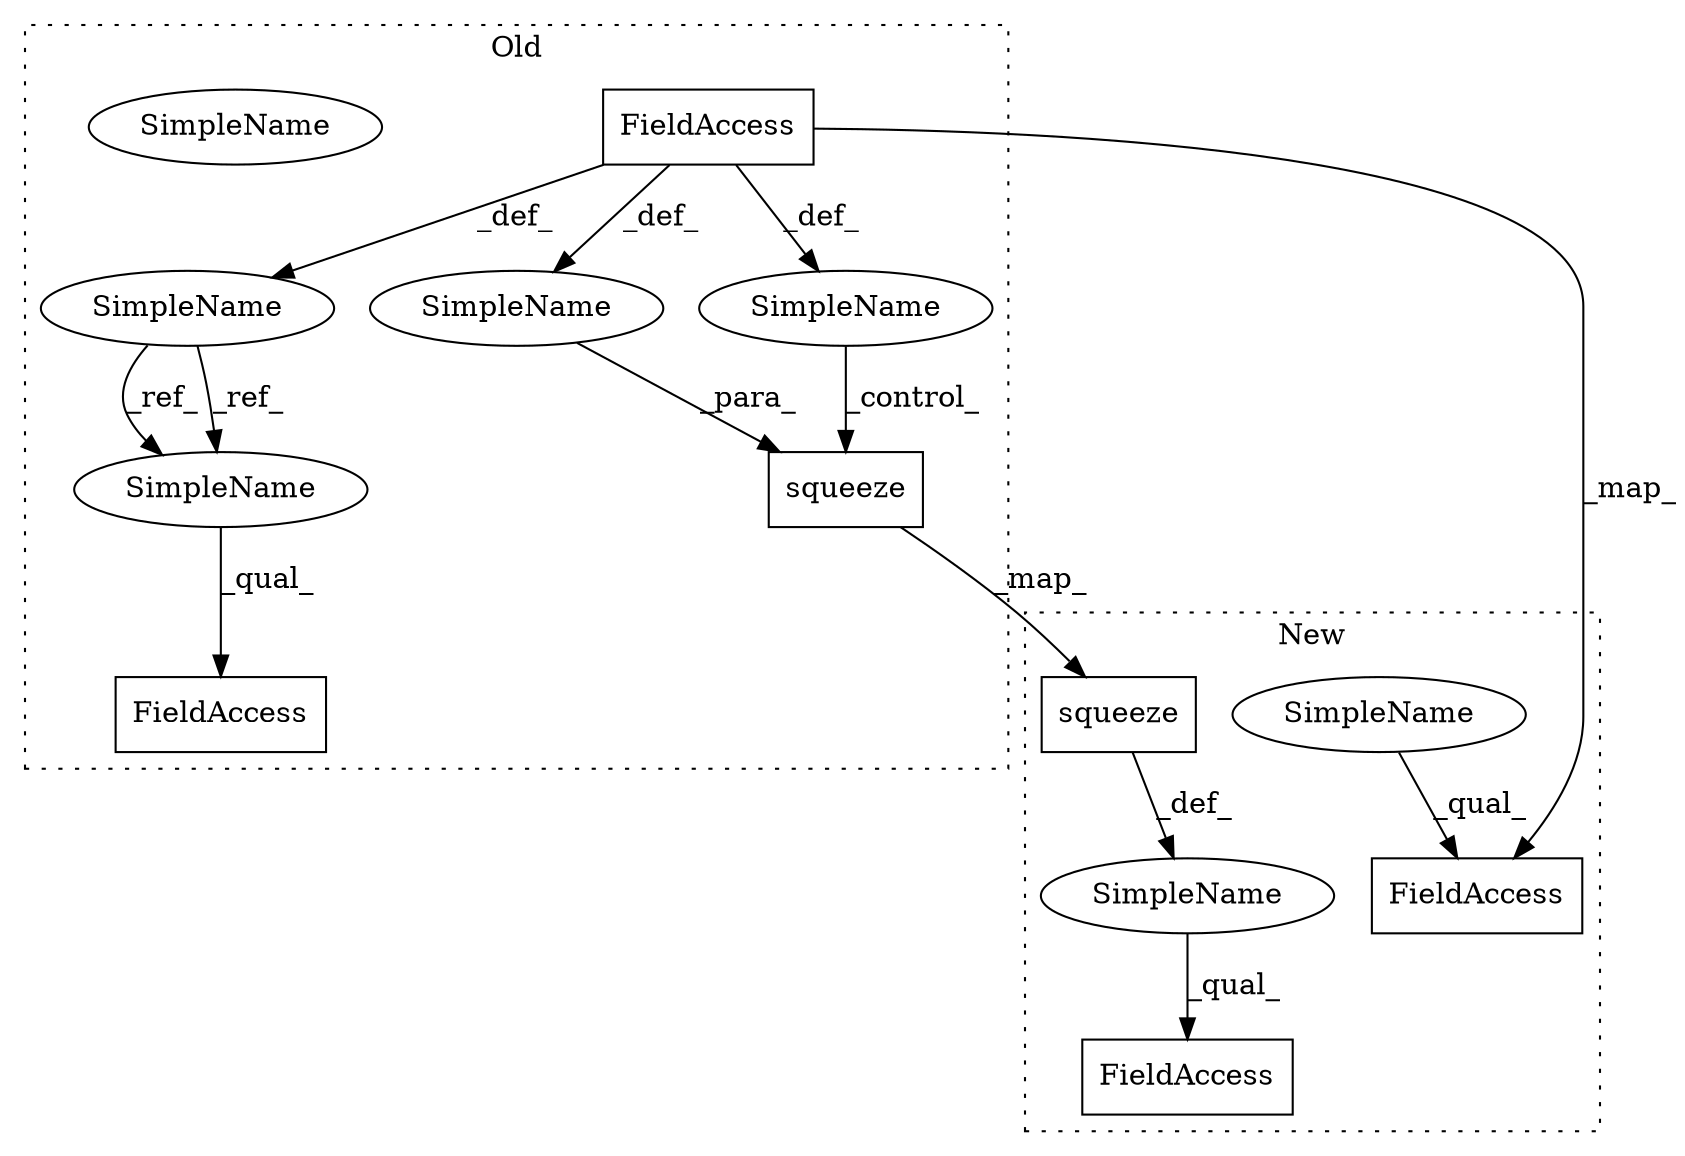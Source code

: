 digraph G {
subgraph cluster0 {
1 [label="squeeze" a="32" s="4277,4336" l="8,1" shape="box"];
3 [label="SimpleName" a="42" s="" l="" shape="ellipse"];
6 [label="FieldAccess" a="22" s="4193" l="7" shape="box"];
9 [label="SimpleName" a="42" s="4187" l="5" shape="ellipse"];
10 [label="FieldAccess" a="22" s="4220" l="11" shape="box"];
11 [label="SimpleName" a="42" s="" l="" shape="ellipse"];
12 [label="SimpleName" a="42" s="4220" l="5" shape="ellipse"];
13 [label="SimpleName" a="42" s="4220" l="5" shape="ellipse"];
label = "Old";
style="dotted";
}
subgraph cluster1 {
2 [label="squeeze" a="32" s="5177,5238" l="8,1" shape="box"];
4 [label="SimpleName" a="42" s="" l="" shape="ellipse"];
5 [label="FieldAccess" a="22" s="5171" l="70" shape="box"];
7 [label="FieldAccess" a="22" s="5197" l="7" shape="box"];
8 [label="SimpleName" a="42" s="5079" l="5" shape="ellipse"];
label = "New";
style="dotted";
}
1 -> 2 [label="_map_"];
2 -> 4 [label="_def_"];
3 -> 1 [label="_para_"];
4 -> 5 [label="_qual_"];
6 -> 9 [label="_def_"];
6 -> 11 [label="_def_"];
6 -> 7 [label="_map_"];
6 -> 3 [label="_def_"];
8 -> 7 [label="_qual_"];
9 -> 13 [label="_ref_"];
9 -> 13 [label="_ref_"];
11 -> 1 [label="_control_"];
13 -> 10 [label="_qual_"];
}